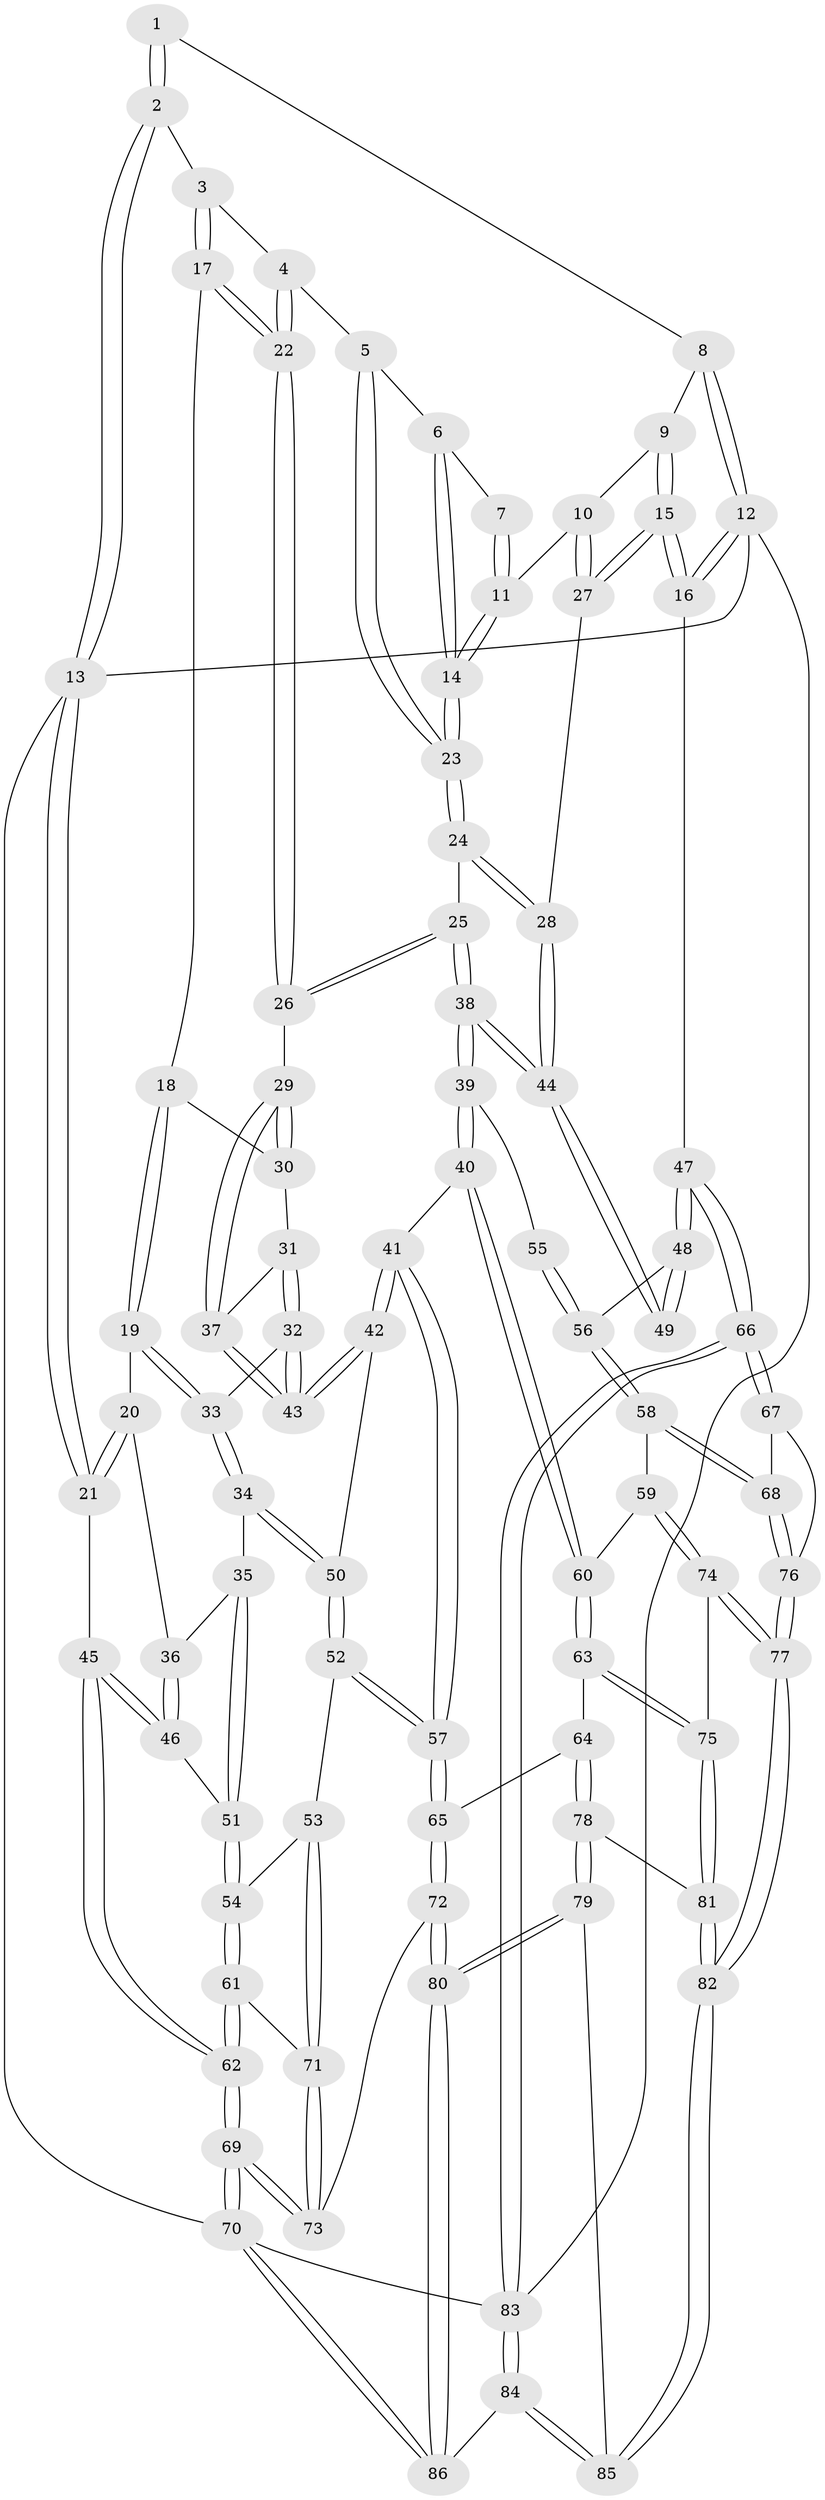 // coarse degree distribution, {3: 0.17307692307692307, 4: 0.34615384615384615, 2: 0.038461538461538464, 5: 0.36538461538461536, 6: 0.07692307692307693}
// Generated by graph-tools (version 1.1) at 2025/24/03/03/25 07:24:38]
// undirected, 86 vertices, 212 edges
graph export_dot {
graph [start="1"]
  node [color=gray90,style=filled];
  1 [pos="+0.8533033388514687+0"];
  2 [pos="+0.3795237836337931+0"];
  3 [pos="+0.38429915139507786+0"];
  4 [pos="+0.5660565613220381+0.09651497352181454"];
  5 [pos="+0.6339872662368442+0.11707257872958014"];
  6 [pos="+0.7437289479327889+0"];
  7 [pos="+0.8000098700929296+0"];
  8 [pos="+0.8659279246665648+0"];
  9 [pos="+0.9111388963448277+0.09279797492314987"];
  10 [pos="+0.8269901475193977+0.1824285124527748"];
  11 [pos="+0.8092800847617343+0.18458584395059344"];
  12 [pos="+1+0"];
  13 [pos="+0+0"];
  14 [pos="+0.7897179246863855+0.1895694156202104"];
  15 [pos="+1+0.2814710295641805"];
  16 [pos="+1+0.28497877819332534"];
  17 [pos="+0.3226284441450673+0.08631297941228054"];
  18 [pos="+0.18853560140197745+0.19616477615846026"];
  19 [pos="+0.1783932132672519+0.19937198197010783"];
  20 [pos="+0.17652598017768098+0.19965379110857293"];
  21 [pos="+0+0.12221872045517099"];
  22 [pos="+0.4726167534207331+0.285783106065322"];
  23 [pos="+0.7018011336699908+0.23726571983657838"];
  24 [pos="+0.6929460329219305+0.2707068981697601"];
  25 [pos="+0.6505055352163494+0.32570360889483"];
  26 [pos="+0.47629773343304144+0.29790118202493565"];
  27 [pos="+0.9827604033236953+0.317629717262624"];
  28 [pos="+0.9046963860418668+0.37047194139404244"];
  29 [pos="+0.4539366640379288+0.3236676742365024"];
  30 [pos="+0.24833375810878067+0.2547962750413463"];
  31 [pos="+0.30169178947560027+0.33824198016149953"];
  32 [pos="+0.2813213525879893+0.41570679253849874"];
  33 [pos="+0.2545751659958656+0.4312687211279484"];
  34 [pos="+0.22272457973743712+0.4738549819189729"];
  35 [pos="+0.22078770160158012+0.4737287762227535"];
  36 [pos="+0.1436528817641001+0.40854578709723227"];
  37 [pos="+0.43319910192787486+0.3607772027120208"];
  38 [pos="+0.6679206005580219+0.46637979453846184"];
  39 [pos="+0.6598378887942107+0.49920427217622176"];
  40 [pos="+0.6330394281229169+0.5437737017188712"];
  41 [pos="+0.4906992377339403+0.5509367963746112"];
  42 [pos="+0.4396233671451158+0.5120591918938939"];
  43 [pos="+0.4205639059522136+0.4274638590245589"];
  44 [pos="+0.8836823775538996+0.4158240351872241"];
  45 [pos="+0+0.4584055089233226"];
  46 [pos="+0+0.4706777761752919"];
  47 [pos="+1+0.6263881465026192"];
  48 [pos="+0.9453199533831778+0.5691344939891735"];
  49 [pos="+0.8965528495669368+0.4987328873286095"];
  50 [pos="+0.29348281217819044+0.5570264439506737"];
  51 [pos="+0.09923188953176716+0.5690268894683828"];
  52 [pos="+0.2642819098138848+0.6517448019144223"];
  53 [pos="+0.23138882890961598+0.6803574561261606"];
  54 [pos="+0.1462698120182372+0.6665036271134379"];
  55 [pos="+0.7962632287554093+0.52972158467259"];
  56 [pos="+0.8567074336682022+0.6316789153025579"];
  57 [pos="+0.43700378470274387+0.7001607666520896"];
  58 [pos="+0.8079605718060989+0.6951093573391884"];
  59 [pos="+0.7401379732138748+0.6891094159685398"];
  60 [pos="+0.6585447641635005+0.606286546717684"];
  61 [pos="+0.023457910589657828+0.7798001709910692"];
  62 [pos="+0+1"];
  63 [pos="+0.5534762723294308+0.7569887351175196"];
  64 [pos="+0.4839200802376611+0.7595356610822939"];
  65 [pos="+0.44739825815161144+0.7425966373018416"];
  66 [pos="+1+0.9261169599052134"];
  67 [pos="+0.9345821794797363+0.8037356350753637"];
  68 [pos="+0.8252150332390465+0.7142268421770323"];
  69 [pos="+0+1"];
  70 [pos="+0+1"];
  71 [pos="+0.2630499022351268+0.809113135926037"];
  72 [pos="+0.3194042512039707+0.8746811916465267"];
  73 [pos="+0.2835768224490916+0.853148801715907"];
  74 [pos="+0.6889487081478602+0.8071952503665344"];
  75 [pos="+0.6112202318935395+0.8114950144768358"];
  76 [pos="+0.7647165348016833+0.8939644963554673"];
  77 [pos="+0.739990691027903+0.9137479107707477"];
  78 [pos="+0.5206226708779133+0.9163085054560385"];
  79 [pos="+0.5018861279129004+0.9431997925821689"];
  80 [pos="+0.39321580990941374+1"];
  81 [pos="+0.5717529062238251+0.8916376501514622"];
  82 [pos="+0.7340272293184442+0.9657871357682659"];
  83 [pos="+1+1"];
  84 [pos="+0.8232119737878175+1"];
  85 [pos="+0.7404261825389692+0.9986060872542285"];
  86 [pos="+0.3837899079698399+1"];
  1 -- 2;
  1 -- 2;
  1 -- 8;
  2 -- 3;
  2 -- 13;
  2 -- 13;
  3 -- 4;
  3 -- 17;
  3 -- 17;
  4 -- 5;
  4 -- 22;
  4 -- 22;
  5 -- 6;
  5 -- 23;
  5 -- 23;
  6 -- 7;
  6 -- 14;
  6 -- 14;
  7 -- 11;
  7 -- 11;
  8 -- 9;
  8 -- 12;
  8 -- 12;
  9 -- 10;
  9 -- 15;
  9 -- 15;
  10 -- 11;
  10 -- 27;
  10 -- 27;
  11 -- 14;
  11 -- 14;
  12 -- 13;
  12 -- 16;
  12 -- 16;
  12 -- 83;
  13 -- 21;
  13 -- 21;
  13 -- 70;
  14 -- 23;
  14 -- 23;
  15 -- 16;
  15 -- 16;
  15 -- 27;
  15 -- 27;
  16 -- 47;
  17 -- 18;
  17 -- 22;
  17 -- 22;
  18 -- 19;
  18 -- 19;
  18 -- 30;
  19 -- 20;
  19 -- 33;
  19 -- 33;
  20 -- 21;
  20 -- 21;
  20 -- 36;
  21 -- 45;
  22 -- 26;
  22 -- 26;
  23 -- 24;
  23 -- 24;
  24 -- 25;
  24 -- 28;
  24 -- 28;
  25 -- 26;
  25 -- 26;
  25 -- 38;
  25 -- 38;
  26 -- 29;
  27 -- 28;
  28 -- 44;
  28 -- 44;
  29 -- 30;
  29 -- 30;
  29 -- 37;
  29 -- 37;
  30 -- 31;
  31 -- 32;
  31 -- 32;
  31 -- 37;
  32 -- 33;
  32 -- 43;
  32 -- 43;
  33 -- 34;
  33 -- 34;
  34 -- 35;
  34 -- 50;
  34 -- 50;
  35 -- 36;
  35 -- 51;
  35 -- 51;
  36 -- 46;
  36 -- 46;
  37 -- 43;
  37 -- 43;
  38 -- 39;
  38 -- 39;
  38 -- 44;
  38 -- 44;
  39 -- 40;
  39 -- 40;
  39 -- 55;
  40 -- 41;
  40 -- 60;
  40 -- 60;
  41 -- 42;
  41 -- 42;
  41 -- 57;
  41 -- 57;
  42 -- 43;
  42 -- 43;
  42 -- 50;
  44 -- 49;
  44 -- 49;
  45 -- 46;
  45 -- 46;
  45 -- 62;
  45 -- 62;
  46 -- 51;
  47 -- 48;
  47 -- 48;
  47 -- 66;
  47 -- 66;
  48 -- 49;
  48 -- 49;
  48 -- 56;
  50 -- 52;
  50 -- 52;
  51 -- 54;
  51 -- 54;
  52 -- 53;
  52 -- 57;
  52 -- 57;
  53 -- 54;
  53 -- 71;
  53 -- 71;
  54 -- 61;
  54 -- 61;
  55 -- 56;
  55 -- 56;
  56 -- 58;
  56 -- 58;
  57 -- 65;
  57 -- 65;
  58 -- 59;
  58 -- 68;
  58 -- 68;
  59 -- 60;
  59 -- 74;
  59 -- 74;
  60 -- 63;
  60 -- 63;
  61 -- 62;
  61 -- 62;
  61 -- 71;
  62 -- 69;
  62 -- 69;
  63 -- 64;
  63 -- 75;
  63 -- 75;
  64 -- 65;
  64 -- 78;
  64 -- 78;
  65 -- 72;
  65 -- 72;
  66 -- 67;
  66 -- 67;
  66 -- 83;
  66 -- 83;
  67 -- 68;
  67 -- 76;
  68 -- 76;
  68 -- 76;
  69 -- 70;
  69 -- 70;
  69 -- 73;
  69 -- 73;
  70 -- 86;
  70 -- 86;
  70 -- 83;
  71 -- 73;
  71 -- 73;
  72 -- 73;
  72 -- 80;
  72 -- 80;
  74 -- 75;
  74 -- 77;
  74 -- 77;
  75 -- 81;
  75 -- 81;
  76 -- 77;
  76 -- 77;
  77 -- 82;
  77 -- 82;
  78 -- 79;
  78 -- 79;
  78 -- 81;
  79 -- 80;
  79 -- 80;
  79 -- 85;
  80 -- 86;
  80 -- 86;
  81 -- 82;
  81 -- 82;
  82 -- 85;
  82 -- 85;
  83 -- 84;
  83 -- 84;
  84 -- 85;
  84 -- 85;
  84 -- 86;
}
